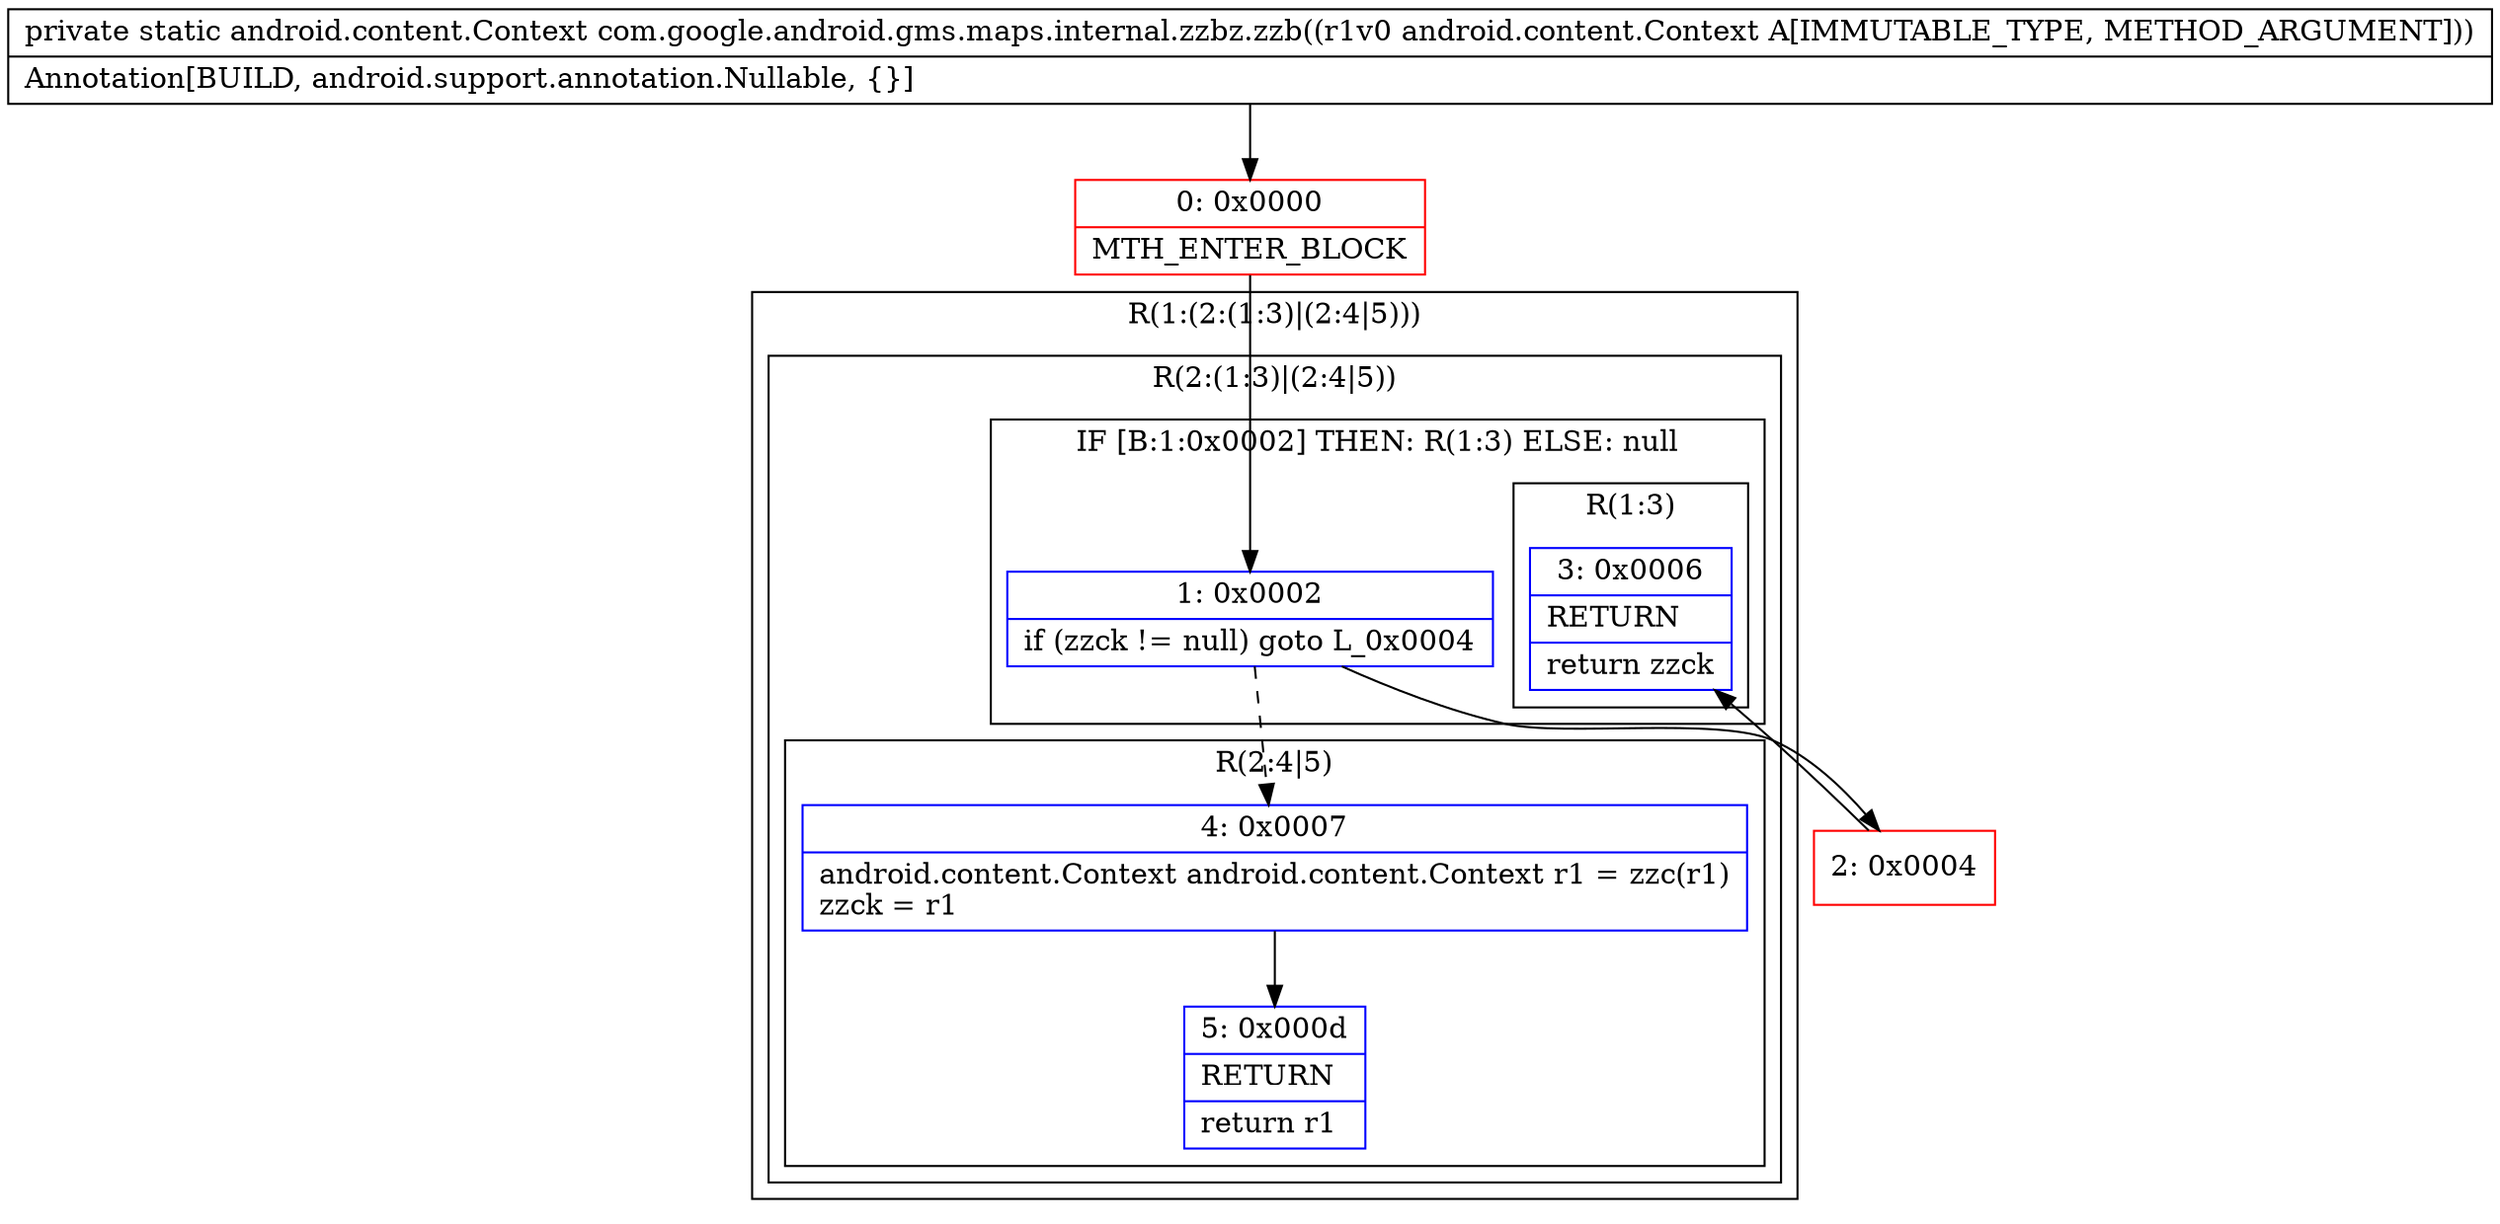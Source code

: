 digraph "CFG forcom.google.android.gms.maps.internal.zzbz.zzb(Landroid\/content\/Context;)Landroid\/content\/Context;" {
subgraph cluster_Region_1030216403 {
label = "R(1:(2:(1:3)|(2:4|5)))";
node [shape=record,color=blue];
subgraph cluster_Region_1428111404 {
label = "R(2:(1:3)|(2:4|5))";
node [shape=record,color=blue];
subgraph cluster_IfRegion_1338940286 {
label = "IF [B:1:0x0002] THEN: R(1:3) ELSE: null";
node [shape=record,color=blue];
Node_1 [shape=record,label="{1\:\ 0x0002|if (zzck != null) goto L_0x0004\l}"];
subgraph cluster_Region_1093979845 {
label = "R(1:3)";
node [shape=record,color=blue];
Node_3 [shape=record,label="{3\:\ 0x0006|RETURN\l|return zzck\l}"];
}
}
subgraph cluster_Region_2025715509 {
label = "R(2:4|5)";
node [shape=record,color=blue];
Node_4 [shape=record,label="{4\:\ 0x0007|android.content.Context android.content.Context r1 = zzc(r1)\lzzck = r1\l}"];
Node_5 [shape=record,label="{5\:\ 0x000d|RETURN\l|return r1\l}"];
}
}
}
Node_0 [shape=record,color=red,label="{0\:\ 0x0000|MTH_ENTER_BLOCK\l}"];
Node_2 [shape=record,color=red,label="{2\:\ 0x0004}"];
MethodNode[shape=record,label="{private static android.content.Context com.google.android.gms.maps.internal.zzbz.zzb((r1v0 android.content.Context A[IMMUTABLE_TYPE, METHOD_ARGUMENT]))  | Annotation[BUILD, android.support.annotation.Nullable, \{\}]\l}"];
MethodNode -> Node_0;
Node_1 -> Node_2;
Node_1 -> Node_4[style=dashed];
Node_4 -> Node_5;
Node_0 -> Node_1;
Node_2 -> Node_3;
}

